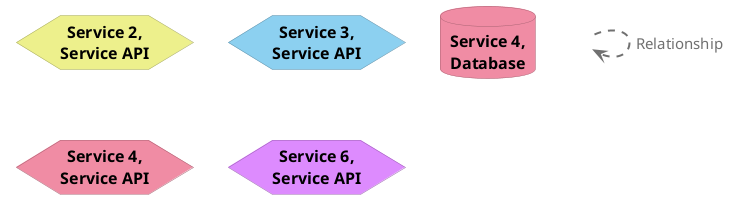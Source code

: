 @startuml
set separator none

skinparam {
  shadowing false
  arrowFontSize 15
  defaultTextAlignment center
  wrapWidth 100
  maxMessageSize 100
}
hide stereotype

skinparam rectangle<<_transparent>> {
  BorderColor transparent
  BackgroundColor transparent
  FontColor transparent
}

skinparam hexagon<<1>> {
  BackgroundColor #edf08c
  FontColor #000000
  BorderColor #a5a862
}
hexagon "==Service 2, Service API" <<1>>

skinparam hexagon<<2>> {
  BackgroundColor #8cd0f0
  FontColor #000000
  BorderColor #6291a8
}
hexagon "==Service 3, Service API" <<2>>

skinparam database<<3>> {
  BackgroundColor #f08ca4
  FontColor #000000
  BorderColor #a86272
}
database "==Service 4, Database" <<3>>

skinparam hexagon<<4>> {
  BackgroundColor #f08ca4
  FontColor #000000
  BorderColor #a86272
}
hexagon "==Service 4, Service API" <<4>>

skinparam hexagon<<5>> {
  BackgroundColor #dd8bfe
  FontColor #000000
  BorderColor #9a61b1
}
hexagon "==Service 6, Service API" <<5>>

rectangle "." <<_transparent>> as 6
6 .[#707070,thickness=2].> 6 : "<color:#707070>Relationship"


@enduml